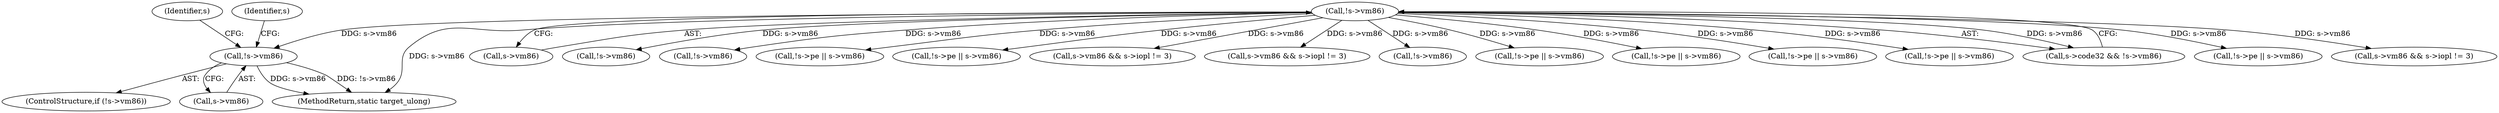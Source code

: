 digraph "0_qemu_30663fd26c0307e414622c7a8607fbc04f92ec14@pointer" {
"1007660" [label="(Call,!s->vm86)"];
"1000778" [label="(Call,!s->vm86)"];
"1000779" [label="(Call,s->vm86)"];
"1006088" [label="(Call,!s->vm86)"];
"1002289" [label="(Call,!s->vm86)"];
"1007659" [label="(ControlStructure,if (!s->vm86))"];
"1007660" [label="(Call,!s->vm86)"];
"1008453" [label="(Call,!s->pe || s->vm86)"];
"1007668" [label="(Identifier,s)"];
"1009870" [label="(Call,!s->pe || s->vm86)"];
"1006596" [label="(Call,s->vm86 && s->iopl != 3)"];
"1007661" [label="(Call,s->vm86)"];
"1006561" [label="(Call,s->vm86 && s->iopl != 3)"];
"1002203" [label="(Call,!s->vm86)"];
"1008406" [label="(Call,!s->pe || s->vm86)"];
"1009717" [label="(Call,!s->pe || s->vm86)"];
"1008282" [label="(Call,!s->pe || s->vm86)"];
"1008367" [label="(Call,!s->pe || s->vm86)"];
"1011840" [label="(MethodReturn,static target_ulong)"];
"1000778" [label="(Call,!s->vm86)"];
"1000774" [label="(Call,s->code32 && !s->vm86)"];
"1008321" [label="(Call,!s->pe || s->vm86)"];
"1007691" [label="(Identifier,s)"];
"1007587" [label="(Call,s->vm86 && s->iopl != 3)"];
"1007660" -> "1007659"  [label="AST: "];
"1007660" -> "1007661"  [label="CFG: "];
"1007661" -> "1007660"  [label="AST: "];
"1007668" -> "1007660"  [label="CFG: "];
"1007691" -> "1007660"  [label="CFG: "];
"1007660" -> "1011840"  [label="DDG: s->vm86"];
"1007660" -> "1011840"  [label="DDG: !s->vm86"];
"1000778" -> "1007660"  [label="DDG: s->vm86"];
"1000778" -> "1000774"  [label="AST: "];
"1000778" -> "1000779"  [label="CFG: "];
"1000779" -> "1000778"  [label="AST: "];
"1000774" -> "1000778"  [label="CFG: "];
"1000778" -> "1011840"  [label="DDG: s->vm86"];
"1000778" -> "1000774"  [label="DDG: s->vm86"];
"1000778" -> "1002203"  [label="DDG: s->vm86"];
"1000778" -> "1002289"  [label="DDG: s->vm86"];
"1000778" -> "1006088"  [label="DDG: s->vm86"];
"1000778" -> "1006561"  [label="DDG: s->vm86"];
"1000778" -> "1006596"  [label="DDG: s->vm86"];
"1000778" -> "1007587"  [label="DDG: s->vm86"];
"1000778" -> "1008282"  [label="DDG: s->vm86"];
"1000778" -> "1008321"  [label="DDG: s->vm86"];
"1000778" -> "1008367"  [label="DDG: s->vm86"];
"1000778" -> "1008406"  [label="DDG: s->vm86"];
"1000778" -> "1008453"  [label="DDG: s->vm86"];
"1000778" -> "1009717"  [label="DDG: s->vm86"];
"1000778" -> "1009870"  [label="DDG: s->vm86"];
}

